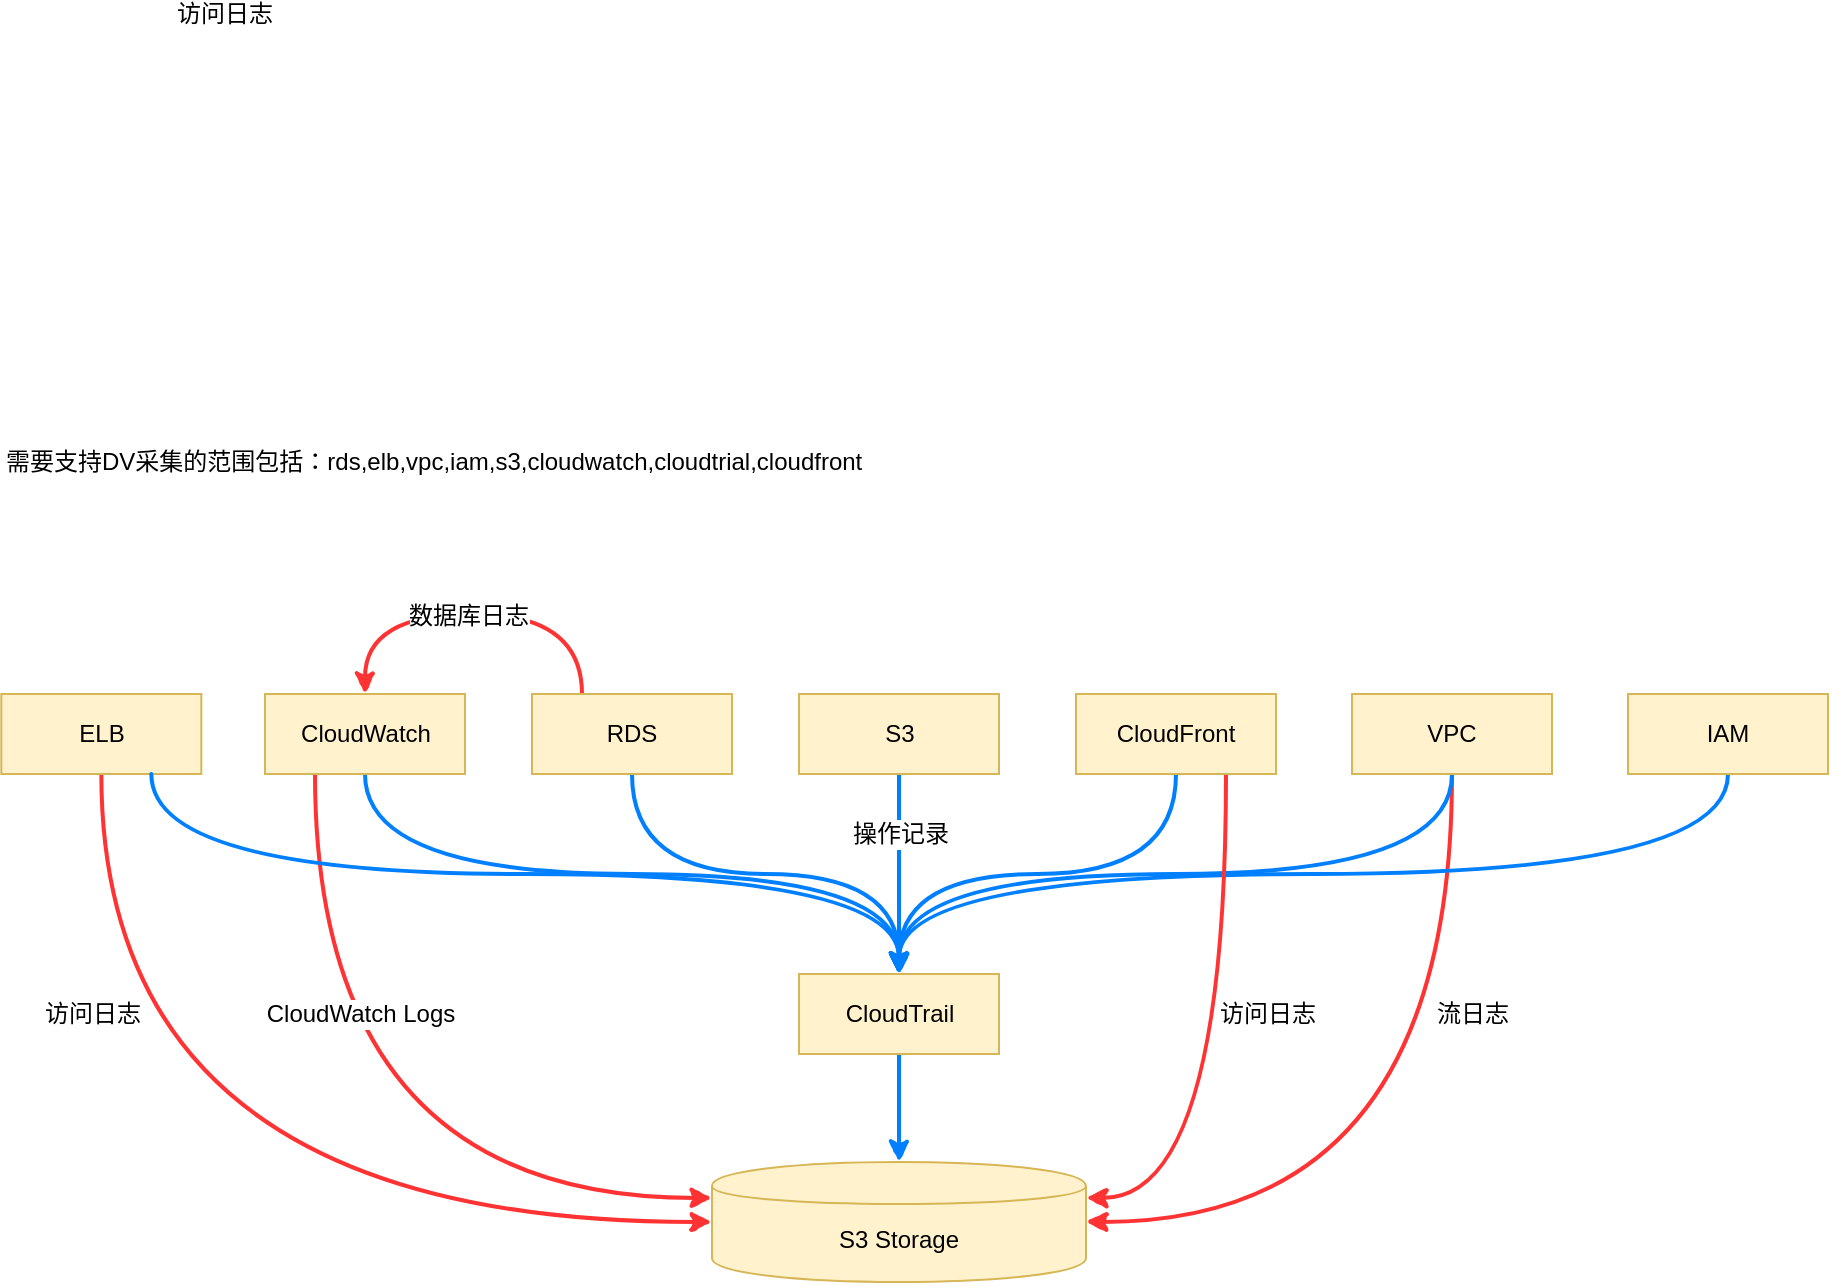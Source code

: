 <mxfile version="10.6.1" type="github"><diagram id="cBTjI28Y8MyitD-DmSRs" name="Page-1"><mxGraphModel dx="1096" dy="1863" grid="1" gridSize="10" guides="1" tooltips="1" connect="1" arrows="1" fold="1" page="1" pageScale="1" pageWidth="827" pageHeight="1169" math="0" shadow="0"><root><mxCell id="0"/><mxCell id="1" parent="0"/><mxCell id="T39gaiN_FjIr17xY829q-41" style="edgeStyle=orthogonalEdgeStyle;curved=1;jumpStyle=arc;orthogonalLoop=1;jettySize=auto;html=1;exitX=0.25;exitY=1;exitDx=0;exitDy=0;entryX=0;entryY=0.3;entryDx=0;entryDy=0;shadow=0;strokeColor=#FF3333;strokeWidth=2;comic=1;" edge="1" parent="1" source="T39gaiN_FjIr17xY829q-9" target="T39gaiN_FjIr17xY829q-13"><mxGeometry relative="1" as="geometry"/></mxCell><mxCell id="T39gaiN_FjIr17xY829q-51" value="CloudWatch Logs" style="text;html=1;resizable=0;points=[];align=center;verticalAlign=middle;labelBackgroundColor=#ffffff;" vertex="1" connectable="0" parent="T39gaiN_FjIr17xY829q-41"><mxGeometry x="-0.415" y="22" relative="1" as="geometry"><mxPoint as="offset"/></mxGeometry></mxCell><mxCell id="T39gaiN_FjIr17xY829q-20" style="edgeStyle=orthogonalEdgeStyle;orthogonalLoop=1;jettySize=auto;html=1;exitX=0.5;exitY=1;exitDx=0;exitDy=0;entryX=0.5;entryY=0;entryDx=0;entryDy=0;jumpStyle=arc;strokeColor=#007FFF;strokeWidth=2;curved=1;comic=1;" edge="1" parent="1" source="T39gaiN_FjIr17xY829q-1" target="T39gaiN_FjIr17xY829q-11"><mxGeometry relative="1" as="geometry"><Array as="points"><mxPoint x="360" y="410"/><mxPoint x="494" y="410"/></Array></mxGeometry></mxCell><mxCell id="T39gaiN_FjIr17xY829q-33" style="edgeStyle=orthogonalEdgeStyle;orthogonalLoop=1;jettySize=auto;html=1;entryX=0.5;entryY=0;entryDx=0;entryDy=0;curved=1;shadow=0;strokeColor=#FF3333;strokeWidth=2;comic=1;" edge="1" parent="1" target="T39gaiN_FjIr17xY829q-9"><mxGeometry relative="1" as="geometry"><mxPoint x="335" y="320" as="sourcePoint"/><Array as="points"><mxPoint x="335" y="280"/><mxPoint x="227" y="280"/></Array></mxGeometry></mxCell><mxCell id="T39gaiN_FjIr17xY829q-34" value="数据库日志" style="text;html=1;resizable=0;points=[];align=center;verticalAlign=middle;labelBackgroundColor=#ffffff;" vertex="1" connectable="0" parent="T39gaiN_FjIr17xY829q-33"><mxGeometry x="0.227" y="-1" relative="1" as="geometry"><mxPoint x="18" y="1.5" as="offset"/></mxGeometry></mxCell><mxCell id="T39gaiN_FjIr17xY829q-1" value="RDS" style="rounded=0;whiteSpace=wrap;html=1;fillColor=#fff2cc;strokeColor=#d6b656;" vertex="1" parent="1"><mxGeometry x="310" y="320" width="100" height="40" as="geometry"/></mxCell><mxCell id="T39gaiN_FjIr17xY829q-2" value="需要支持DV采集的范围包括：rds,elb,vpc,iam,s3,cloudwatch,cloudtrial,cloudfront" style="text;html=1;" vertex="1" parent="1"><mxGeometry x="44.5" y="190" width="290" height="30" as="geometry"/></mxCell><mxCell id="T39gaiN_FjIr17xY829q-24" style="edgeStyle=orthogonalEdgeStyle;orthogonalLoop=1;jettySize=auto;html=1;exitX=0.5;exitY=1;exitDx=0;exitDy=0;entryX=0;entryY=0.5;entryDx=0;entryDy=0;curved=1;shadow=0;strokeColor=#FF3333;strokeWidth=2;comic=1;" edge="1" parent="1" source="T39gaiN_FjIr17xY829q-5" target="T39gaiN_FjIr17xY829q-13"><mxGeometry relative="1" as="geometry"/></mxCell><mxCell id="T39gaiN_FjIr17xY829q-30" value="访问日志" style="text;html=1;resizable=0;points=[];align=center;verticalAlign=middle;labelBackgroundColor=#ffffff;" vertex="1" connectable="0" parent="T39gaiN_FjIr17xY829q-24"><mxGeometry x="-0.471" relative="1" as="geometry"><mxPoint x="-5" y="-20" as="offset"/></mxGeometry></mxCell><mxCell id="T39gaiN_FjIr17xY829q-5" value="ELB" style="rounded=0;whiteSpace=wrap;html=1;fillColor=#fff2cc;strokeColor=#d6b656;" vertex="1" parent="1"><mxGeometry x="44.667" y="320" width="100" height="40" as="geometry"/></mxCell><mxCell id="T39gaiN_FjIr17xY829q-36" style="edgeStyle=orthogonalEdgeStyle;orthogonalLoop=1;jettySize=auto;html=1;exitX=0.5;exitY=1;exitDx=0;exitDy=0;entryX=1;entryY=0.5;entryDx=0;entryDy=0;shadow=0;strokeColor=#FF3333;strokeWidth=2;curved=1;comic=1;" edge="1" parent="1" source="T39gaiN_FjIr17xY829q-6" target="T39gaiN_FjIr17xY829q-13"><mxGeometry relative="1" as="geometry"/></mxCell><mxCell id="T39gaiN_FjIr17xY829q-37" value="流日志" style="text;html=1;resizable=0;points=[];align=center;verticalAlign=middle;labelBackgroundColor=#ffffff;" vertex="1" connectable="0" parent="T39gaiN_FjIr17xY829q-36"><mxGeometry x="-0.602" y="2" relative="1" as="geometry"><mxPoint x="8" y="39" as="offset"/></mxGeometry></mxCell><mxCell id="T39gaiN_FjIr17xY829q-44" style="edgeStyle=orthogonalEdgeStyle;curved=1;comic=1;jumpStyle=arc;orthogonalLoop=1;jettySize=auto;html=1;exitX=0.5;exitY=1;exitDx=0;exitDy=0;entryX=0.5;entryY=0;entryDx=0;entryDy=0;strokeColor=#007FFF;strokeWidth=2;" edge="1" parent="1" source="T39gaiN_FjIr17xY829q-6" target="T39gaiN_FjIr17xY829q-11"><mxGeometry relative="1" as="geometry"/></mxCell><mxCell id="T39gaiN_FjIr17xY829q-6" value="VPC" style="rounded=0;whiteSpace=wrap;html=1;fillColor=#fff2cc;strokeColor=#d6b656;" vertex="1" parent="1"><mxGeometry x="720" y="320" width="100" height="40" as="geometry"/></mxCell><mxCell id="T39gaiN_FjIr17xY829q-45" style="edgeStyle=orthogonalEdgeStyle;curved=1;comic=1;jumpStyle=arc;orthogonalLoop=1;jettySize=auto;html=1;exitX=0.5;exitY=1;exitDx=0;exitDy=0;entryX=0.5;entryY=0;entryDx=0;entryDy=0;strokeColor=#007FFF;strokeWidth=2;" edge="1" parent="1" source="T39gaiN_FjIr17xY829q-7" target="T39gaiN_FjIr17xY829q-11"><mxGeometry relative="1" as="geometry"/></mxCell><mxCell id="T39gaiN_FjIr17xY829q-7" value="IAM" style="rounded=0;whiteSpace=wrap;html=1;fillColor=#fff2cc;strokeColor=#d6b656;" vertex="1" parent="1"><mxGeometry x="858" y="320" width="100" height="40" as="geometry"/></mxCell><mxCell id="T39gaiN_FjIr17xY829q-15" style="edgeStyle=orthogonalEdgeStyle;orthogonalLoop=1;jettySize=auto;html=1;exitX=0.5;exitY=1;exitDx=0;exitDy=0;strokeColor=#007FFF;strokeWidth=2;curved=1;comic=1;" edge="1" parent="1" source="T39gaiN_FjIr17xY829q-8" target="T39gaiN_FjIr17xY829q-11"><mxGeometry relative="1" as="geometry"/></mxCell><mxCell id="T39gaiN_FjIr17xY829q-29" value="操作记录" style="text;html=1;resizable=0;points=[];align=center;verticalAlign=middle;labelBackgroundColor=#ffffff;" vertex="1" connectable="0" parent="T39gaiN_FjIr17xY829q-15"><mxGeometry y="-15" relative="1" as="geometry"><mxPoint x="15" y="-20" as="offset"/></mxGeometry></mxCell><mxCell id="T39gaiN_FjIr17xY829q-8" value="S3" style="rounded=0;whiteSpace=wrap;html=1;fillColor=#fff2cc;strokeColor=#d6b656;" vertex="1" parent="1"><mxGeometry x="443.5" y="320" width="100" height="40" as="geometry"/></mxCell><mxCell id="T39gaiN_FjIr17xY829q-38" style="edgeStyle=orthogonalEdgeStyle;orthogonalLoop=1;jettySize=auto;html=1;exitX=0.5;exitY=1;exitDx=0;exitDy=0;entryX=0.5;entryY=0;entryDx=0;entryDy=0;jumpStyle=arc;strokeColor=#007FFF;strokeWidth=2;curved=1;comic=1;" edge="1" parent="1" source="T39gaiN_FjIr17xY829q-9" target="T39gaiN_FjIr17xY829q-11"><mxGeometry relative="1" as="geometry"/></mxCell><mxCell id="T39gaiN_FjIr17xY829q-9" value="CloudWatch" style="rounded=0;whiteSpace=wrap;html=1;fillColor=#fff2cc;strokeColor=#d6b656;" vertex="1" parent="1"><mxGeometry x="176.5" y="320" width="100" height="40" as="geometry"/></mxCell><mxCell id="T39gaiN_FjIr17xY829q-21" style="edgeStyle=orthogonalEdgeStyle;orthogonalLoop=1;jettySize=auto;html=1;exitX=0.5;exitY=1;exitDx=0;exitDy=0;entryX=0.5;entryY=0;entryDx=0;entryDy=0;curved=1;strokeColor=#007FFF;strokeWidth=2;comic=1;" edge="1" parent="1" source="T39gaiN_FjIr17xY829q-11" target="T39gaiN_FjIr17xY829q-13"><mxGeometry relative="1" as="geometry"/></mxCell><mxCell id="T39gaiN_FjIr17xY829q-11" value="CloudTrail" style="rounded=0;whiteSpace=wrap;html=1;fillColor=#fff2cc;strokeColor=#d6b656;" vertex="1" parent="1"><mxGeometry x="443.5" y="460" width="100" height="40" as="geometry"/></mxCell><mxCell id="T39gaiN_FjIr17xY829q-43" style="edgeStyle=orthogonalEdgeStyle;curved=1;comic=1;jumpStyle=arc;orthogonalLoop=1;jettySize=auto;html=1;exitX=0.5;exitY=1;exitDx=0;exitDy=0;entryX=0.5;entryY=0;entryDx=0;entryDy=0;strokeColor=#007FFF;strokeWidth=2;" edge="1" parent="1" source="T39gaiN_FjIr17xY829q-12" target="T39gaiN_FjIr17xY829q-11"><mxGeometry relative="1" as="geometry"/></mxCell><mxCell id="T39gaiN_FjIr17xY829q-46" style="edgeStyle=orthogonalEdgeStyle;curved=1;comic=1;jumpStyle=arc;orthogonalLoop=1;jettySize=auto;html=1;exitX=0.75;exitY=1;exitDx=0;exitDy=0;entryX=1;entryY=0.3;entryDx=0;entryDy=0;shadow=0;strokeColor=#FF3333;strokeWidth=2;" edge="1" parent="1" source="T39gaiN_FjIr17xY829q-12" target="T39gaiN_FjIr17xY829q-13"><mxGeometry relative="1" as="geometry"/></mxCell><mxCell id="T39gaiN_FjIr17xY829q-12" value="CloudFront" style="rounded=0;whiteSpace=wrap;html=1;fillColor=#fff2cc;strokeColor=#d6b656;" vertex="1" parent="1"><mxGeometry x="582" y="320" width="100" height="40" as="geometry"/></mxCell><mxCell id="T39gaiN_FjIr17xY829q-13" value="S3 Storage" style="shape=cylinder;whiteSpace=wrap;html=1;boundedLbl=1;backgroundOutline=1;fillColor=#fff2cc;strokeColor=#d6b656;" vertex="1" parent="1"><mxGeometry x="400" y="554" width="187" height="60" as="geometry"/></mxCell><mxCell id="T39gaiN_FjIr17xY829q-40" style="edgeStyle=orthogonalEdgeStyle;jumpStyle=arc;orthogonalLoop=1;jettySize=auto;html=1;exitX=0.75;exitY=1;exitDx=0;exitDy=0;entryX=0.5;entryY=0;entryDx=0;entryDy=0;shadow=0;strokeColor=#007FFF;strokeWidth=2;curved=1;comic=1;" edge="1" parent="1" source="T39gaiN_FjIr17xY829q-5" target="T39gaiN_FjIr17xY829q-11"><mxGeometry relative="1" as="geometry"/></mxCell><mxCell id="T39gaiN_FjIr17xY829q-47" value="访问日志&lt;br&gt;" style="text;html=1;resizable=0;points=[];autosize=1;align=left;verticalAlign=top;spacingTop=-4;" vertex="1" parent="1"><mxGeometry x="652" y="470" width="60" height="20" as="geometry"/></mxCell><mxCell id="T39gaiN_FjIr17xY829q-48" value="访问日志" style="text;html=1;resizable=0;points=[];align=center;verticalAlign=middle;labelBackgroundColor=#ffffff;" vertex="1" connectable="0" parent="1"><mxGeometry x="-0.471" relative="1" as="geometry"><mxPoint x="155.5" y="-19.5" as="offset"/></mxGeometry></mxCell><mxCell id="T39gaiN_FjIr17xY829q-49" value="访问日志" style="text;html=1;resizable=0;points=[];align=center;verticalAlign=middle;labelBackgroundColor=#ffffff;" vertex="1" connectable="0" parent="1"><mxGeometry x="-0.471" relative="1" as="geometry"><mxPoint x="155.5" y="-20" as="offset"/></mxGeometry></mxCell><mxCell id="T39gaiN_FjIr17xY829q-50" value="访问日志" style="text;html=1;resizable=0;points=[];align=center;verticalAlign=middle;labelBackgroundColor=#ffffff;" vertex="1" connectable="0" parent="1"><mxGeometry x="-0.471" relative="1" as="geometry"><mxPoint x="155.5" y="-20" as="offset"/></mxGeometry></mxCell></root></mxGraphModel></diagram></mxfile>